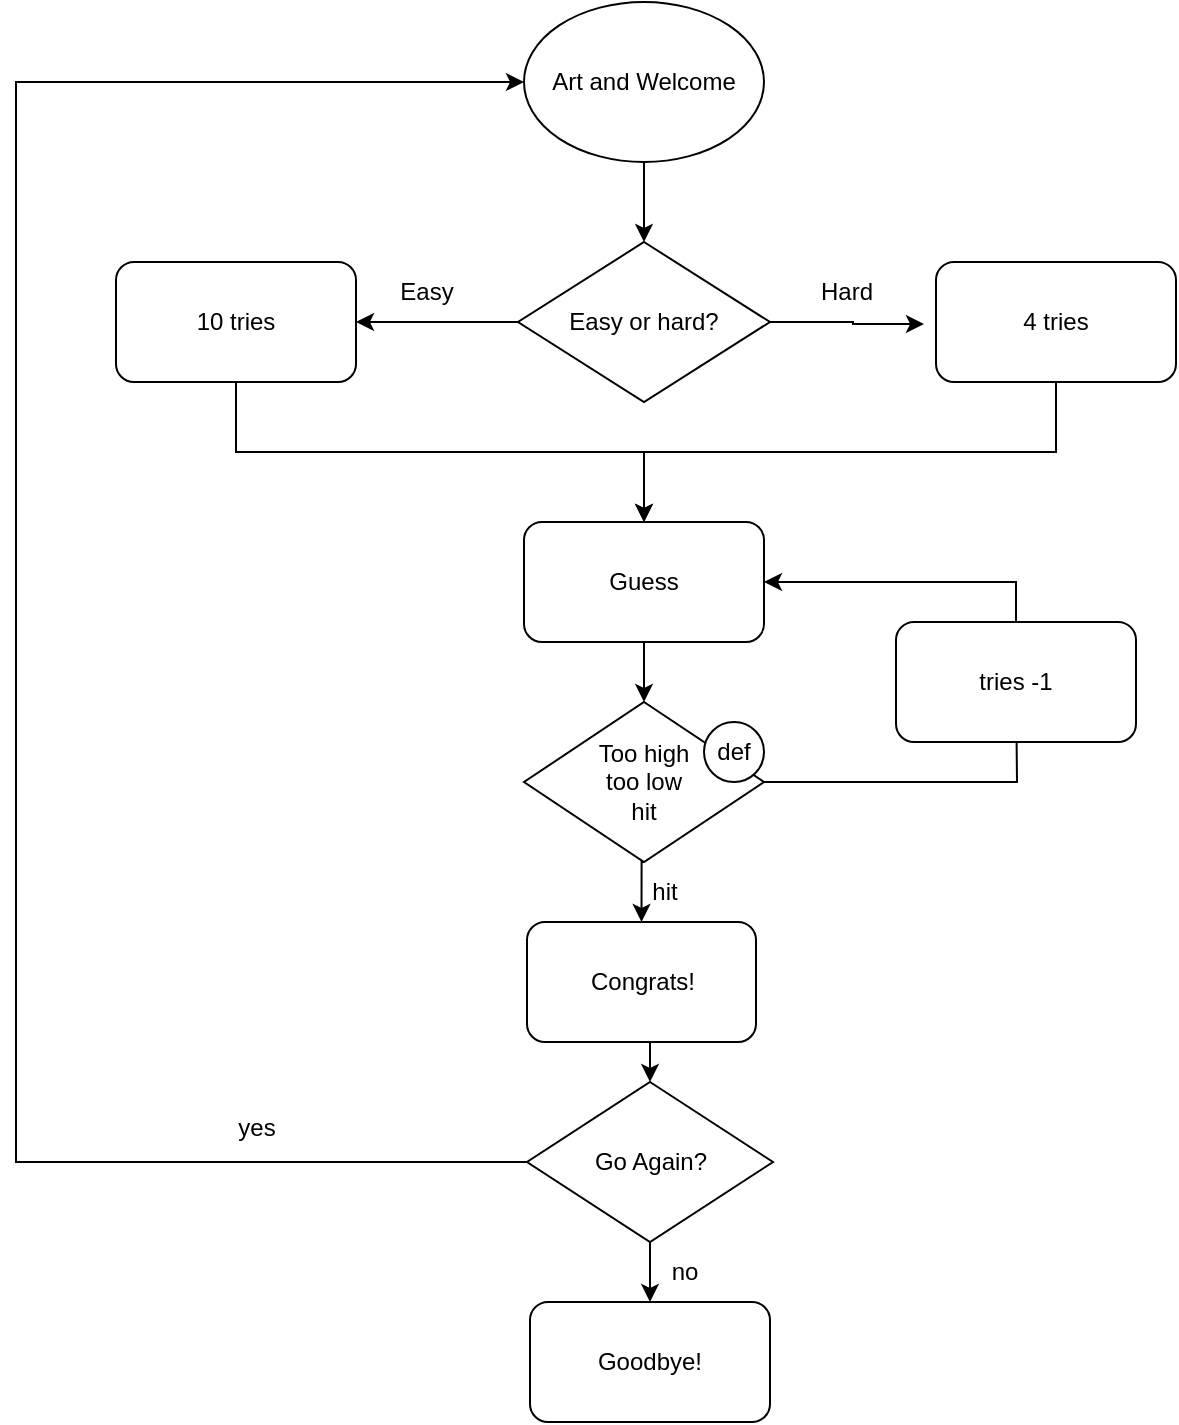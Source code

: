 <mxfile version="22.1.3" type="github">
  <diagram name="Seite-1" id="2ksi6uSdy5kiQGh3SICA">
    <mxGraphModel dx="1393" dy="758" grid="1" gridSize="10" guides="1" tooltips="1" connect="1" arrows="1" fold="1" page="1" pageScale="1" pageWidth="827" pageHeight="1169" math="0" shadow="0">
      <root>
        <mxCell id="0" />
        <mxCell id="1" parent="0" />
        <mxCell id="gsdCDpNhq8GDsU52w3LV-3" style="edgeStyle=orthogonalEdgeStyle;rounded=0;orthogonalLoop=1;jettySize=auto;html=1;exitX=0.5;exitY=1;exitDx=0;exitDy=0;" edge="1" parent="1" source="gsdCDpNhq8GDsU52w3LV-1" target="gsdCDpNhq8GDsU52w3LV-2">
          <mxGeometry relative="1" as="geometry" />
        </mxCell>
        <mxCell id="gsdCDpNhq8GDsU52w3LV-1" value="Art and Welcome" style="ellipse;whiteSpace=wrap;html=1;" vertex="1" parent="1">
          <mxGeometry x="354" y="20" width="120" height="80" as="geometry" />
        </mxCell>
        <mxCell id="gsdCDpNhq8GDsU52w3LV-4" style="edgeStyle=orthogonalEdgeStyle;rounded=0;orthogonalLoop=1;jettySize=auto;html=1;exitX=0;exitY=0.5;exitDx=0;exitDy=0;" edge="1" parent="1" source="gsdCDpNhq8GDsU52w3LV-2">
          <mxGeometry relative="1" as="geometry">
            <mxPoint x="270" y="180" as="targetPoint" />
          </mxGeometry>
        </mxCell>
        <mxCell id="gsdCDpNhq8GDsU52w3LV-2" value="Easy or hard?" style="rhombus;whiteSpace=wrap;html=1;" vertex="1" parent="1">
          <mxGeometry x="351" y="140" width="126" height="80" as="geometry" />
        </mxCell>
        <mxCell id="gsdCDpNhq8GDsU52w3LV-5" value="Easy" style="text;html=1;align=center;verticalAlign=middle;resizable=0;points=[];autosize=1;strokeColor=none;fillColor=none;" vertex="1" parent="1">
          <mxGeometry x="280" y="150" width="50" height="30" as="geometry" />
        </mxCell>
        <mxCell id="gsdCDpNhq8GDsU52w3LV-42" style="edgeStyle=orthogonalEdgeStyle;rounded=0;orthogonalLoop=1;jettySize=auto;html=1;exitX=0.5;exitY=1;exitDx=0;exitDy=0;entryX=0.5;entryY=0;entryDx=0;entryDy=0;" edge="1" parent="1" source="gsdCDpNhq8GDsU52w3LV-6" target="gsdCDpNhq8GDsU52w3LV-24">
          <mxGeometry relative="1" as="geometry" />
        </mxCell>
        <mxCell id="gsdCDpNhq8GDsU52w3LV-6" value="10 tries" style="rounded=1;whiteSpace=wrap;html=1;" vertex="1" parent="1">
          <mxGeometry x="150" y="150" width="120" height="60" as="geometry" />
        </mxCell>
        <mxCell id="gsdCDpNhq8GDsU52w3LV-43" style="edgeStyle=orthogonalEdgeStyle;rounded=0;orthogonalLoop=1;jettySize=auto;html=1;exitX=0.5;exitY=1;exitDx=0;exitDy=0;entryX=0.5;entryY=0;entryDx=0;entryDy=0;" edge="1" parent="1" source="gsdCDpNhq8GDsU52w3LV-7" target="gsdCDpNhq8GDsU52w3LV-24">
          <mxGeometry relative="1" as="geometry" />
        </mxCell>
        <mxCell id="gsdCDpNhq8GDsU52w3LV-7" value="4 tries" style="rounded=1;whiteSpace=wrap;html=1;" vertex="1" parent="1">
          <mxGeometry x="560" y="150" width="120" height="60" as="geometry" />
        </mxCell>
        <mxCell id="gsdCDpNhq8GDsU52w3LV-8" style="edgeStyle=orthogonalEdgeStyle;rounded=0;orthogonalLoop=1;jettySize=auto;html=1;exitX=1;exitY=0.5;exitDx=0;exitDy=0;entryX=-0.05;entryY=0.517;entryDx=0;entryDy=0;entryPerimeter=0;" edge="1" parent="1" source="gsdCDpNhq8GDsU52w3LV-2" target="gsdCDpNhq8GDsU52w3LV-7">
          <mxGeometry relative="1" as="geometry" />
        </mxCell>
        <mxCell id="gsdCDpNhq8GDsU52w3LV-9" value="Hard" style="text;html=1;align=center;verticalAlign=middle;resizable=0;points=[];autosize=1;strokeColor=none;fillColor=none;" vertex="1" parent="1">
          <mxGeometry x="490" y="150" width="50" height="30" as="geometry" />
        </mxCell>
        <mxCell id="gsdCDpNhq8GDsU52w3LV-19" style="edgeStyle=orthogonalEdgeStyle;rounded=0;orthogonalLoop=1;jettySize=auto;html=1;exitX=0.5;exitY=1;exitDx=0;exitDy=0;entryX=0.5;entryY=0;entryDx=0;entryDy=0;" edge="1" parent="1" source="gsdCDpNhq8GDsU52w3LV-11" target="gsdCDpNhq8GDsU52w3LV-22">
          <mxGeometry relative="1" as="geometry">
            <mxPoint x="418.5" y="420" as="targetPoint" />
          </mxGeometry>
        </mxCell>
        <mxCell id="gsdCDpNhq8GDsU52w3LV-39" style="edgeStyle=orthogonalEdgeStyle;rounded=0;orthogonalLoop=1;jettySize=auto;html=1;exitX=1;exitY=0.5;exitDx=0;exitDy=0;" edge="1" parent="1" source="gsdCDpNhq8GDsU52w3LV-11">
          <mxGeometry relative="1" as="geometry">
            <mxPoint x="600" y="360" as="targetPoint" />
          </mxGeometry>
        </mxCell>
        <mxCell id="gsdCDpNhq8GDsU52w3LV-11" value="Too high&lt;br&gt;too low&lt;br&gt;hit" style="rhombus;whiteSpace=wrap;html=1;" vertex="1" parent="1">
          <mxGeometry x="354" y="370" width="120" height="80" as="geometry" />
        </mxCell>
        <mxCell id="gsdCDpNhq8GDsU52w3LV-15" value="def" style="ellipse;whiteSpace=wrap;html=1;aspect=fixed;" vertex="1" parent="1">
          <mxGeometry x="444" y="380" width="30" height="30" as="geometry" />
        </mxCell>
        <mxCell id="gsdCDpNhq8GDsU52w3LV-28" style="edgeStyle=orthogonalEdgeStyle;rounded=0;orthogonalLoop=1;jettySize=auto;html=1;exitX=0.5;exitY=1;exitDx=0;exitDy=0;" edge="1" parent="1" source="gsdCDpNhq8GDsU52w3LV-22">
          <mxGeometry relative="1" as="geometry">
            <mxPoint x="417" y="560" as="targetPoint" />
          </mxGeometry>
        </mxCell>
        <mxCell id="gsdCDpNhq8GDsU52w3LV-22" value="Congrats!" style="rounded=1;whiteSpace=wrap;html=1;" vertex="1" parent="1">
          <mxGeometry x="355.5" y="480" width="114.5" height="60" as="geometry" />
        </mxCell>
        <mxCell id="gsdCDpNhq8GDsU52w3LV-38" style="edgeStyle=orthogonalEdgeStyle;rounded=0;orthogonalLoop=1;jettySize=auto;html=1;exitX=0.5;exitY=1;exitDx=0;exitDy=0;" edge="1" parent="1" source="gsdCDpNhq8GDsU52w3LV-24" target="gsdCDpNhq8GDsU52w3LV-11">
          <mxGeometry relative="1" as="geometry" />
        </mxCell>
        <mxCell id="gsdCDpNhq8GDsU52w3LV-24" value="Guess" style="rounded=1;whiteSpace=wrap;html=1;" vertex="1" parent="1">
          <mxGeometry x="354" y="280" width="120" height="60" as="geometry" />
        </mxCell>
        <mxCell id="gsdCDpNhq8GDsU52w3LV-31" style="edgeStyle=orthogonalEdgeStyle;rounded=0;orthogonalLoop=1;jettySize=auto;html=1;exitX=0;exitY=0.5;exitDx=0;exitDy=0;entryX=0;entryY=0.5;entryDx=0;entryDy=0;" edge="1" parent="1" source="gsdCDpNhq8GDsU52w3LV-30" target="gsdCDpNhq8GDsU52w3LV-1">
          <mxGeometry relative="1" as="geometry">
            <Array as="points">
              <mxPoint x="100" y="600" />
              <mxPoint x="100" y="60" />
            </Array>
          </mxGeometry>
        </mxCell>
        <mxCell id="gsdCDpNhq8GDsU52w3LV-35" style="edgeStyle=orthogonalEdgeStyle;rounded=0;orthogonalLoop=1;jettySize=auto;html=1;exitX=0.5;exitY=1;exitDx=0;exitDy=0;entryX=0.5;entryY=0;entryDx=0;entryDy=0;" edge="1" parent="1" source="gsdCDpNhq8GDsU52w3LV-30" target="gsdCDpNhq8GDsU52w3LV-34">
          <mxGeometry relative="1" as="geometry" />
        </mxCell>
        <mxCell id="gsdCDpNhq8GDsU52w3LV-30" value="Go Again?" style="rhombus;whiteSpace=wrap;html=1;" vertex="1" parent="1">
          <mxGeometry x="355.5" y="560" width="123" height="80" as="geometry" />
        </mxCell>
        <mxCell id="gsdCDpNhq8GDsU52w3LV-32" value="yes" style="text;html=1;align=center;verticalAlign=middle;resizable=0;points=[];autosize=1;strokeColor=none;fillColor=none;" vertex="1" parent="1">
          <mxGeometry x="200" y="568" width="40" height="30" as="geometry" />
        </mxCell>
        <mxCell id="gsdCDpNhq8GDsU52w3LV-34" value="Goodbye!" style="rounded=1;whiteSpace=wrap;html=1;" vertex="1" parent="1">
          <mxGeometry x="357" y="670" width="120" height="60" as="geometry" />
        </mxCell>
        <mxCell id="gsdCDpNhq8GDsU52w3LV-36" value="hit" style="text;html=1;align=center;verticalAlign=middle;resizable=0;points=[];autosize=1;strokeColor=none;fillColor=none;" vertex="1" parent="1">
          <mxGeometry x="404" y="450" width="40" height="30" as="geometry" />
        </mxCell>
        <mxCell id="gsdCDpNhq8GDsU52w3LV-41" style="edgeStyle=orthogonalEdgeStyle;rounded=0;orthogonalLoop=1;jettySize=auto;html=1;exitX=0.5;exitY=0;exitDx=0;exitDy=0;entryX=1;entryY=0.5;entryDx=0;entryDy=0;" edge="1" parent="1" source="gsdCDpNhq8GDsU52w3LV-40" target="gsdCDpNhq8GDsU52w3LV-24">
          <mxGeometry relative="1" as="geometry" />
        </mxCell>
        <mxCell id="gsdCDpNhq8GDsU52w3LV-40" value="tries -1" style="rounded=1;whiteSpace=wrap;html=1;" vertex="1" parent="1">
          <mxGeometry x="540" y="330" width="120" height="60" as="geometry" />
        </mxCell>
        <mxCell id="gsdCDpNhq8GDsU52w3LV-44" value="no" style="text;html=1;align=center;verticalAlign=middle;resizable=0;points=[];autosize=1;strokeColor=none;fillColor=none;" vertex="1" parent="1">
          <mxGeometry x="414" y="640" width="40" height="30" as="geometry" />
        </mxCell>
      </root>
    </mxGraphModel>
  </diagram>
</mxfile>
